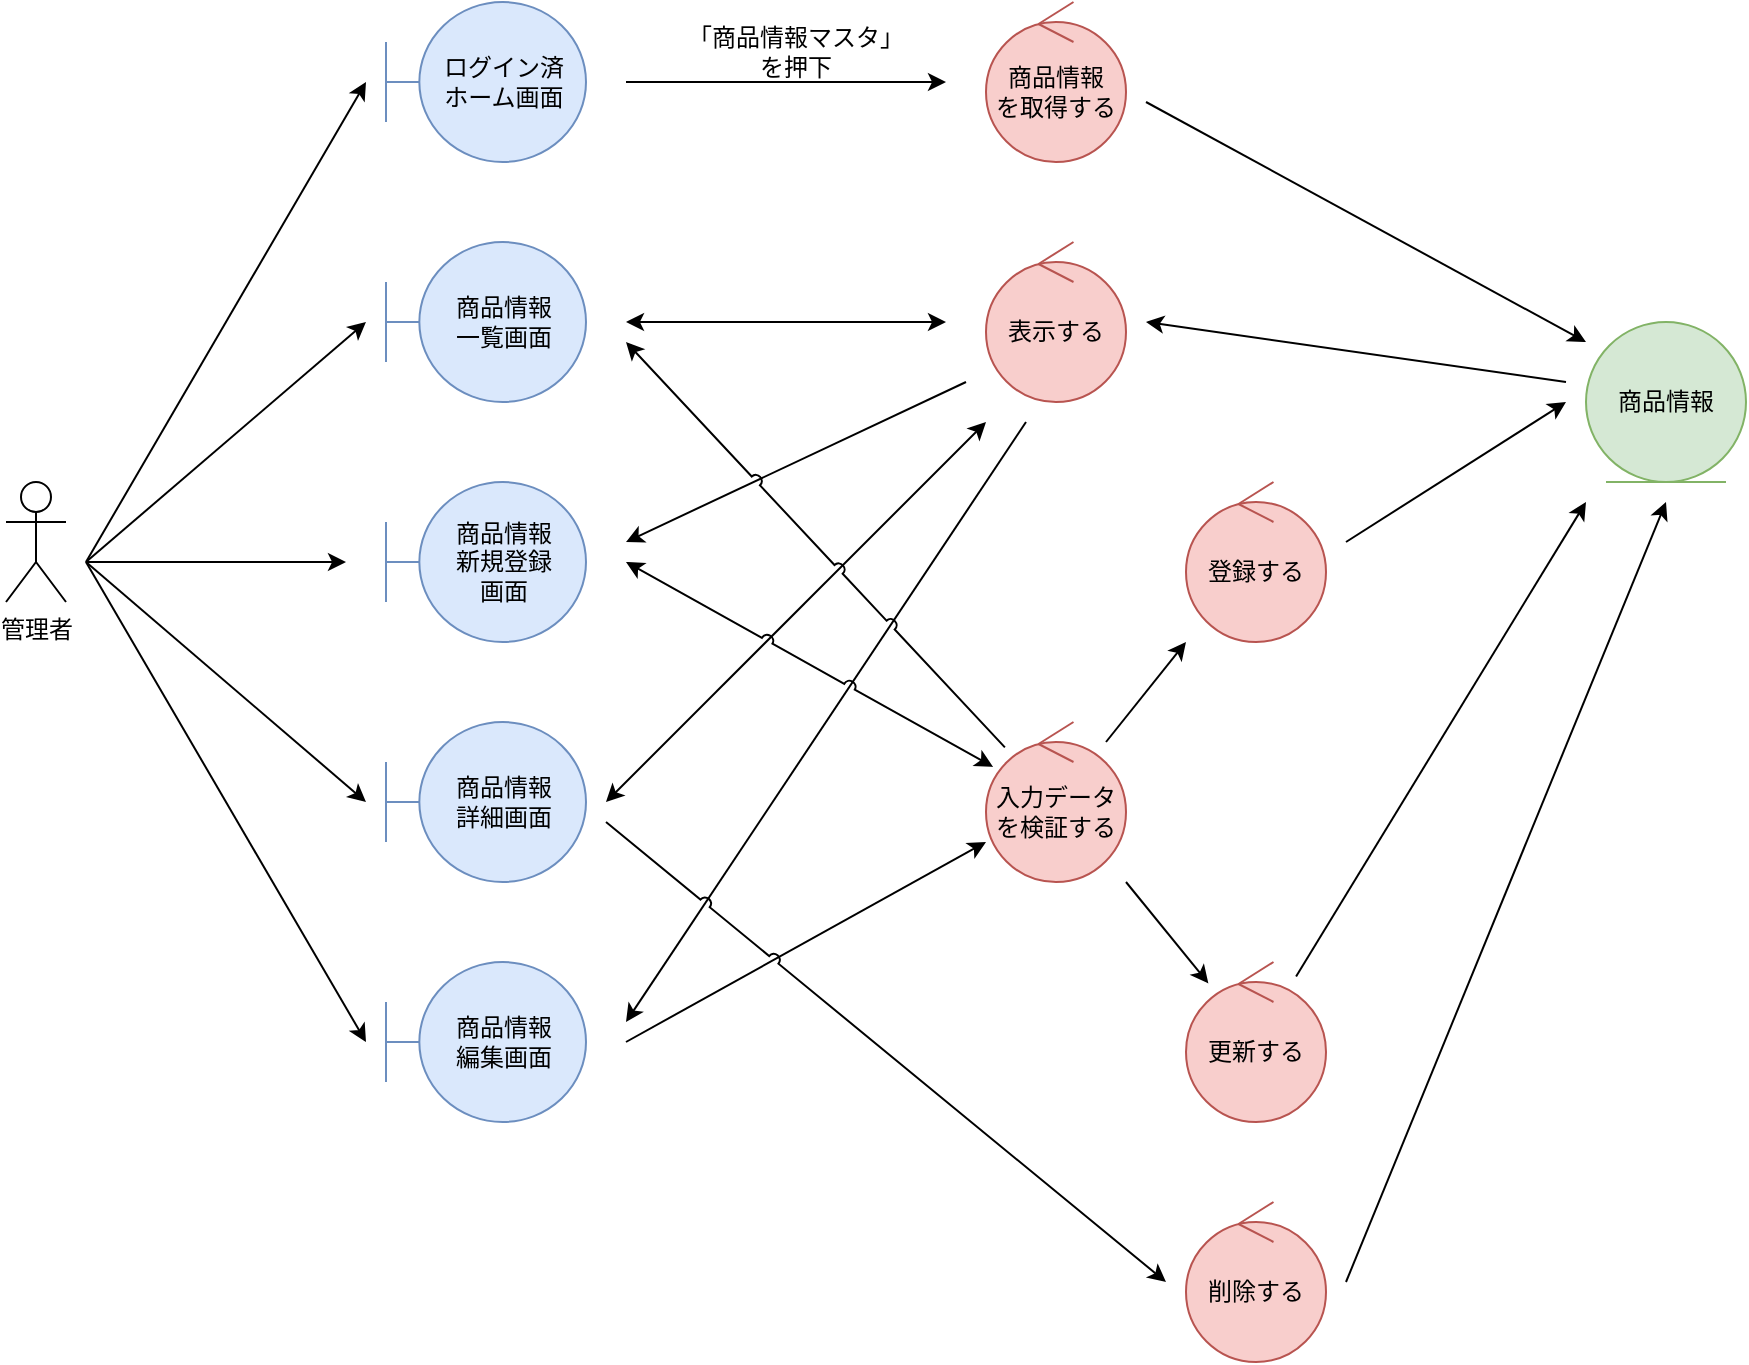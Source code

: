 <mxfile version="15.6.1" type="embed" pages="3">
    <diagram id="Sjt3ZE-SFFI1AHADIlB5" name="商品情報管理">
        <mxGraphModel dx="1919" dy="860" grid="1" gridSize="10" guides="1" tooltips="1" connect="1" arrows="1" fold="1" page="1" pageScale="1" pageWidth="827" pageHeight="1169" math="0" shadow="0">
            <root>
                <mxCell id="0"/>
                <mxCell id="1" parent="0"/>
                <mxCell id="34" value="管理者" style="shape=umlActor;verticalLabelPosition=bottom;verticalAlign=top;html=1;" parent="1" vertex="1">
                    <mxGeometry x="-70" y="280" width="30" height="60" as="geometry"/>
                </mxCell>
                <mxCell id="35" value="ログイン済&lt;br&gt;ホーム画面" style="shape=umlBoundary;whiteSpace=wrap;html=1;fillColor=#dae8fc;strokeColor=#6c8ebf;" parent="1" vertex="1">
                    <mxGeometry x="120" y="40" width="100" height="80" as="geometry"/>
                </mxCell>
                <mxCell id="36" value="商品情報&lt;br&gt;一覧画面" style="shape=umlBoundary;whiteSpace=wrap;html=1;fillColor=#dae8fc;strokeColor=#6c8ebf;" parent="1" vertex="1">
                    <mxGeometry x="120" y="160" width="100" height="80" as="geometry"/>
                </mxCell>
                <mxCell id="37" value="商品情報&lt;br&gt;新規登録&lt;br&gt;画面" style="shape=umlBoundary;whiteSpace=wrap;html=1;fillColor=#dae8fc;strokeColor=#6c8ebf;" parent="1" vertex="1">
                    <mxGeometry x="120" y="280" width="100" height="80" as="geometry"/>
                </mxCell>
                <mxCell id="38" value="商品情報&lt;br&gt;を取得する" style="ellipse;shape=umlControl;whiteSpace=wrap;html=1;fillColor=#f8cecc;strokeColor=#b85450;" parent="1" vertex="1">
                    <mxGeometry x="420" y="40" width="70" height="80" as="geometry"/>
                </mxCell>
                <mxCell id="39" value="商品情報" style="ellipse;shape=umlEntity;whiteSpace=wrap;html=1;fillColor=#d5e8d4;strokeColor=#82b366;" parent="1" vertex="1">
                    <mxGeometry x="720" y="200" width="80" height="80" as="geometry"/>
                </mxCell>
                <mxCell id="40" value="表示する" style="ellipse;shape=umlControl;whiteSpace=wrap;html=1;fillColor=#f8cecc;strokeColor=#b85450;" parent="1" vertex="1">
                    <mxGeometry x="420" y="160" width="70" height="80" as="geometry"/>
                </mxCell>
                <mxCell id="41" value="登録する" style="ellipse;shape=umlControl;whiteSpace=wrap;html=1;fillColor=#f8cecc;strokeColor=#b85450;" parent="1" vertex="1">
                    <mxGeometry x="520" y="280" width="70" height="80" as="geometry"/>
                </mxCell>
                <mxCell id="42" value="商品情報&lt;br&gt;詳細画面" style="shape=umlBoundary;whiteSpace=wrap;html=1;fillColor=#dae8fc;strokeColor=#6c8ebf;" parent="1" vertex="1">
                    <mxGeometry x="120" y="400" width="100" height="80" as="geometry"/>
                </mxCell>
                <mxCell id="43" value="更新する" style="ellipse;shape=umlControl;whiteSpace=wrap;html=1;fillColor=#f8cecc;strokeColor=#b85450;" parent="1" vertex="1">
                    <mxGeometry x="520" y="520" width="70" height="80" as="geometry"/>
                </mxCell>
                <mxCell id="44" value="" style="endArrow=classic;html=1;rounded=0;" parent="1" edge="1">
                    <mxGeometry width="50" height="50" relative="1" as="geometry">
                        <mxPoint x="240" y="80" as="sourcePoint"/>
                        <mxPoint x="400" y="80" as="targetPoint"/>
                    </mxGeometry>
                </mxCell>
                <mxCell id="45" value="" style="endArrow=classic;html=1;rounded=0;" parent="1" edge="1">
                    <mxGeometry width="50" height="50" relative="1" as="geometry">
                        <mxPoint x="410" y="230" as="sourcePoint"/>
                        <mxPoint x="240" y="310" as="targetPoint"/>
                    </mxGeometry>
                </mxCell>
                <mxCell id="46" value="商品情報&lt;br&gt;編集画面" style="shape=umlBoundary;whiteSpace=wrap;html=1;fillColor=#dae8fc;strokeColor=#6c8ebf;" parent="1" vertex="1">
                    <mxGeometry x="120" y="520" width="100" height="80" as="geometry"/>
                </mxCell>
                <mxCell id="47" value="「商品情報マスタ」&lt;br&gt;を押下" style="text;html=1;strokeColor=none;fillColor=none;align=center;verticalAlign=middle;whiteSpace=wrap;rounded=0;" parent="1" vertex="1">
                    <mxGeometry x="270" y="50" width="110" height="30" as="geometry"/>
                </mxCell>
                <mxCell id="48" value="" style="endArrow=classic;html=1;rounded=0;" parent="1" edge="1">
                    <mxGeometry width="50" height="50" relative="1" as="geometry">
                        <mxPoint x="-30" y="320" as="sourcePoint"/>
                        <mxPoint x="110" y="80" as="targetPoint"/>
                    </mxGeometry>
                </mxCell>
                <mxCell id="49" value="" style="endArrow=classic;html=1;rounded=0;" parent="1" edge="1">
                    <mxGeometry width="50" height="50" relative="1" as="geometry">
                        <mxPoint x="-30" y="320" as="sourcePoint"/>
                        <mxPoint x="100" y="320" as="targetPoint"/>
                    </mxGeometry>
                </mxCell>
                <mxCell id="50" value="" style="endArrow=classic;html=1;rounded=0;" parent="1" edge="1">
                    <mxGeometry width="50" height="50" relative="1" as="geometry">
                        <mxPoint x="-30" y="320" as="sourcePoint"/>
                        <mxPoint x="110" y="440" as="targetPoint"/>
                    </mxGeometry>
                </mxCell>
                <mxCell id="51" value="" style="endArrow=classic;html=1;rounded=0;" parent="1" edge="1">
                    <mxGeometry width="50" height="50" relative="1" as="geometry">
                        <mxPoint x="-30" y="320" as="sourcePoint"/>
                        <mxPoint x="110" y="560" as="targetPoint"/>
                    </mxGeometry>
                </mxCell>
                <mxCell id="52" value="" style="endArrow=classic;html=1;rounded=0;" parent="1" edge="1">
                    <mxGeometry width="50" height="50" relative="1" as="geometry">
                        <mxPoint x="-30" y="320" as="sourcePoint"/>
                        <mxPoint x="110" y="200" as="targetPoint"/>
                    </mxGeometry>
                </mxCell>
                <mxCell id="53" value="" style="endArrow=classic;startArrow=classic;html=1;rounded=0;" parent="1" edge="1">
                    <mxGeometry width="50" height="50" relative="1" as="geometry">
                        <mxPoint x="240" y="200" as="sourcePoint"/>
                        <mxPoint x="400" y="200" as="targetPoint"/>
                    </mxGeometry>
                </mxCell>
                <mxCell id="58" value="入力データを検証する" style="ellipse;shape=umlControl;whiteSpace=wrap;html=1;fillColor=#f8cecc;strokeColor=#b85450;" parent="1" vertex="1">
                    <mxGeometry x="420" y="400" width="70" height="80" as="geometry"/>
                </mxCell>
                <mxCell id="59" value="削除する" style="ellipse;shape=umlControl;whiteSpace=wrap;html=1;fillColor=#f8cecc;strokeColor=#b85450;" parent="1" vertex="1">
                    <mxGeometry x="520" y="640" width="70" height="80" as="geometry"/>
                </mxCell>
                <mxCell id="60" value="" style="endArrow=classic;html=1;rounded=0;" parent="1" edge="1">
                    <mxGeometry width="50" height="50" relative="1" as="geometry">
                        <mxPoint x="480" y="410" as="sourcePoint"/>
                        <mxPoint x="520" y="360" as="targetPoint"/>
                    </mxGeometry>
                </mxCell>
                <mxCell id="61" value="" style="endArrow=classic;html=1;rounded=0;entryX=0;entryY=0.75;entryDx=0;entryDy=0;entryPerimeter=0;" parent="1" target="58" edge="1">
                    <mxGeometry width="50" height="50" relative="1" as="geometry">
                        <mxPoint x="240" y="560" as="sourcePoint"/>
                        <mxPoint x="410" y="440" as="targetPoint"/>
                    </mxGeometry>
                </mxCell>
                <mxCell id="62" value="" style="endArrow=classic;html=1;rounded=0;" parent="1" target="43" edge="1">
                    <mxGeometry width="50" height="50" relative="1" as="geometry">
                        <mxPoint x="490" y="480" as="sourcePoint"/>
                        <mxPoint x="550" y="380" as="targetPoint"/>
                    </mxGeometry>
                </mxCell>
                <mxCell id="63" value="" style="endArrow=classic;html=1;rounded=0;" parent="1" edge="1">
                    <mxGeometry width="50" height="50" relative="1" as="geometry">
                        <mxPoint x="600" y="310" as="sourcePoint"/>
                        <mxPoint x="710" y="240" as="targetPoint"/>
                    </mxGeometry>
                </mxCell>
                <mxCell id="64" value="" style="endArrow=classic;html=1;rounded=0;" parent="1" source="43" edge="1">
                    <mxGeometry width="50" height="50" relative="1" as="geometry">
                        <mxPoint x="600" y="560" as="sourcePoint"/>
                        <mxPoint x="720" y="290" as="targetPoint"/>
                    </mxGeometry>
                </mxCell>
                <mxCell id="65" value="" style="endArrow=classic;html=1;rounded=0;" parent="1" edge="1">
                    <mxGeometry width="50" height="50" relative="1" as="geometry">
                        <mxPoint x="600" y="680" as="sourcePoint"/>
                        <mxPoint x="760" y="290" as="targetPoint"/>
                    </mxGeometry>
                </mxCell>
                <mxCell id="66" value="" style="endArrow=classic;html=1;rounded=0;" parent="1" edge="1">
                    <mxGeometry width="50" height="50" relative="1" as="geometry">
                        <mxPoint x="500" y="90" as="sourcePoint"/>
                        <mxPoint x="720" y="210" as="targetPoint"/>
                    </mxGeometry>
                </mxCell>
                <mxCell id="67" value="" style="endArrow=classic;html=1;rounded=0;jumpStyle=none;" parent="1" edge="1">
                    <mxGeometry width="50" height="50" relative="1" as="geometry">
                        <mxPoint x="440" y="250" as="sourcePoint"/>
                        <mxPoint x="240" y="550" as="targetPoint"/>
                    </mxGeometry>
                </mxCell>
                <mxCell id="68" value="" style="endArrow=classic;startArrow=classic;html=1;rounded=0;jumpStyle=none;" parent="1" edge="1">
                    <mxGeometry width="50" height="50" relative="1" as="geometry">
                        <mxPoint x="230" y="440" as="sourcePoint"/>
                        <mxPoint x="420" y="250" as="targetPoint"/>
                    </mxGeometry>
                </mxCell>
                <mxCell id="69" value="" style="endArrow=classic;html=1;rounded=0;jumpStyle=arc;" parent="1" source="58" edge="1">
                    <mxGeometry width="50" height="50" relative="1" as="geometry">
                        <mxPoint x="450" y="260" as="sourcePoint"/>
                        <mxPoint x="240" y="210" as="targetPoint"/>
                    </mxGeometry>
                </mxCell>
                <mxCell id="71" value="" style="endArrow=classic;html=1;rounded=0;" parent="1" edge="1">
                    <mxGeometry width="50" height="50" relative="1" as="geometry">
                        <mxPoint x="710" y="230" as="sourcePoint"/>
                        <mxPoint x="500" y="200" as="targetPoint"/>
                    </mxGeometry>
                </mxCell>
                <mxCell id="72" value="" style="endArrow=classic;html=1;rounded=0;jumpStyle=arc;startArrow=classic;startFill=1;" parent="1" target="58" edge="1">
                    <mxGeometry width="50" height="50" relative="1" as="geometry">
                        <mxPoint x="240" y="320" as="sourcePoint"/>
                        <mxPoint x="460" y="320" as="targetPoint"/>
                    </mxGeometry>
                </mxCell>
                <mxCell id="73" value="" style="endArrow=classic;html=1;rounded=0;jumpStyle=arc;" parent="1" edge="1">
                    <mxGeometry width="50" height="50" relative="1" as="geometry">
                        <mxPoint x="230" y="450" as="sourcePoint"/>
                        <mxPoint x="510" y="680" as="targetPoint"/>
                    </mxGeometry>
                </mxCell>
            </root>
        </mxGraphModel>
    </diagram>
    <diagram id="833zbM6ukXLLUMzZ-yON" name="ベンチマークマスタ管理">
        <mxGraphModel dx="1737" dy="717" grid="1" gridSize="10" guides="1" tooltips="1" connect="1" arrows="1" fold="1" page="1" pageScale="1" pageWidth="827" pageHeight="1169" math="0" shadow="0">
            <root>
                <mxCell id="vt_Iw-wpivOB3l-9KgBU-0"/>
                <mxCell id="vt_Iw-wpivOB3l-9KgBU-1" parent="vt_Iw-wpivOB3l-9KgBU-0"/>
                <mxCell id="umbCUqlV6Kv5ittQlC07-0" value="管理者&lt;br&gt;正規社員" style="shape=umlActor;verticalLabelPosition=bottom;verticalAlign=top;html=1;" vertex="1" parent="vt_Iw-wpivOB3l-9KgBU-1">
                    <mxGeometry x="-70" y="280" width="30" height="60" as="geometry"/>
                </mxCell>
                <mxCell id="umbCUqlV6Kv5ittQlC07-1" value="ログイン済&lt;br&gt;ホーム画面" style="shape=umlBoundary;whiteSpace=wrap;html=1;fillColor=#dae8fc;strokeColor=#6c8ebf;" vertex="1" parent="vt_Iw-wpivOB3l-9KgBU-1">
                    <mxGeometry x="120" y="40" width="100" height="80" as="geometry"/>
                </mxCell>
                <mxCell id="umbCUqlV6Kv5ittQlC07-2" value="ベンチマーク&lt;br&gt;情報一覧画面" style="shape=umlBoundary;whiteSpace=wrap;html=1;fillColor=#dae8fc;strokeColor=#6c8ebf;" vertex="1" parent="vt_Iw-wpivOB3l-9KgBU-1">
                    <mxGeometry x="120" y="160" width="100" height="80" as="geometry"/>
                </mxCell>
                <mxCell id="umbCUqlV6Kv5ittQlC07-3" value="新規登録&lt;br&gt;画面" style="shape=umlBoundary;whiteSpace=wrap;html=1;fillColor=#dae8fc;strokeColor=#6c8ebf;" vertex="1" parent="vt_Iw-wpivOB3l-9KgBU-1">
                    <mxGeometry x="120" y="280" width="100" height="80" as="geometry"/>
                </mxCell>
                <mxCell id="umbCUqlV6Kv5ittQlC07-4" value="商品情報&lt;br&gt;を取得する" style="ellipse;shape=umlControl;whiteSpace=wrap;html=1;fillColor=#f8cecc;strokeColor=#b85450;" vertex="1" parent="vt_Iw-wpivOB3l-9KgBU-1">
                    <mxGeometry x="420" y="40" width="70" height="80" as="geometry"/>
                </mxCell>
                <mxCell id="umbCUqlV6Kv5ittQlC07-5" value="商品情報" style="ellipse;shape=umlEntity;whiteSpace=wrap;html=1;fillColor=#d5e8d4;strokeColor=#82b366;" vertex="1" parent="vt_Iw-wpivOB3l-9KgBU-1">
                    <mxGeometry x="720" y="200" width="80" height="80" as="geometry"/>
                </mxCell>
                <mxCell id="umbCUqlV6Kv5ittQlC07-6" value="表示する" style="ellipse;shape=umlControl;whiteSpace=wrap;html=1;fillColor=#f8cecc;strokeColor=#b85450;" vertex="1" parent="vt_Iw-wpivOB3l-9KgBU-1">
                    <mxGeometry x="420" y="160" width="70" height="80" as="geometry"/>
                </mxCell>
                <mxCell id="umbCUqlV6Kv5ittQlC07-7" value="登録する" style="ellipse;shape=umlControl;whiteSpace=wrap;html=1;fillColor=#f8cecc;strokeColor=#b85450;" vertex="1" parent="vt_Iw-wpivOB3l-9KgBU-1">
                    <mxGeometry x="520" y="280" width="70" height="80" as="geometry"/>
                </mxCell>
                <mxCell id="umbCUqlV6Kv5ittQlC07-8" value="詳細画面" style="shape=umlBoundary;whiteSpace=wrap;html=1;fillColor=#dae8fc;strokeColor=#6c8ebf;" vertex="1" parent="vt_Iw-wpivOB3l-9KgBU-1">
                    <mxGeometry x="120" y="400" width="100" height="80" as="geometry"/>
                </mxCell>
                <mxCell id="umbCUqlV6Kv5ittQlC07-9" value="更新する" style="ellipse;shape=umlControl;whiteSpace=wrap;html=1;fillColor=#f8cecc;strokeColor=#b85450;" vertex="1" parent="vt_Iw-wpivOB3l-9KgBU-1">
                    <mxGeometry x="520" y="520" width="70" height="80" as="geometry"/>
                </mxCell>
                <mxCell id="umbCUqlV6Kv5ittQlC07-10" value="" style="endArrow=classic;html=1;rounded=0;" edge="1" parent="vt_Iw-wpivOB3l-9KgBU-1">
                    <mxGeometry width="50" height="50" relative="1" as="geometry">
                        <mxPoint x="240" y="80" as="sourcePoint"/>
                        <mxPoint x="400" y="80" as="targetPoint"/>
                    </mxGeometry>
                </mxCell>
                <mxCell id="umbCUqlV6Kv5ittQlC07-12" value="編集画面" style="shape=umlBoundary;whiteSpace=wrap;html=1;fillColor=#dae8fc;strokeColor=#6c8ebf;" vertex="1" parent="vt_Iw-wpivOB3l-9KgBU-1">
                    <mxGeometry x="120" y="520" width="100" height="80" as="geometry"/>
                </mxCell>
                <mxCell id="umbCUqlV6Kv5ittQlC07-13" value="「ベンチマークマスタ情報」&lt;br&gt;を押下" style="text;html=1;strokeColor=none;fillColor=none;align=center;verticalAlign=middle;whiteSpace=wrap;rounded=0;" vertex="1" parent="vt_Iw-wpivOB3l-9KgBU-1">
                    <mxGeometry x="230" y="50" width="170" height="30" as="geometry"/>
                </mxCell>
                <mxCell id="umbCUqlV6Kv5ittQlC07-14" value="" style="endArrow=classic;html=1;rounded=0;" edge="1" parent="vt_Iw-wpivOB3l-9KgBU-1">
                    <mxGeometry width="50" height="50" relative="1" as="geometry">
                        <mxPoint x="-30" y="320" as="sourcePoint"/>
                        <mxPoint x="110" y="80" as="targetPoint"/>
                    </mxGeometry>
                </mxCell>
                <mxCell id="umbCUqlV6Kv5ittQlC07-15" value="" style="endArrow=classic;html=1;rounded=0;" edge="1" parent="vt_Iw-wpivOB3l-9KgBU-1">
                    <mxGeometry width="50" height="50" relative="1" as="geometry">
                        <mxPoint x="-30" y="320" as="sourcePoint"/>
                        <mxPoint x="100" y="320" as="targetPoint"/>
                    </mxGeometry>
                </mxCell>
                <mxCell id="umbCUqlV6Kv5ittQlC07-16" value="" style="endArrow=classic;html=1;rounded=0;" edge="1" parent="vt_Iw-wpivOB3l-9KgBU-1">
                    <mxGeometry width="50" height="50" relative="1" as="geometry">
                        <mxPoint x="-30" y="320" as="sourcePoint"/>
                        <mxPoint x="110" y="440" as="targetPoint"/>
                    </mxGeometry>
                </mxCell>
                <mxCell id="umbCUqlV6Kv5ittQlC07-17" value="" style="endArrow=classic;html=1;rounded=0;" edge="1" parent="vt_Iw-wpivOB3l-9KgBU-1">
                    <mxGeometry width="50" height="50" relative="1" as="geometry">
                        <mxPoint x="-30" y="320" as="sourcePoint"/>
                        <mxPoint x="110" y="560" as="targetPoint"/>
                    </mxGeometry>
                </mxCell>
                <mxCell id="umbCUqlV6Kv5ittQlC07-18" value="" style="endArrow=classic;html=1;rounded=0;" edge="1" parent="vt_Iw-wpivOB3l-9KgBU-1">
                    <mxGeometry width="50" height="50" relative="1" as="geometry">
                        <mxPoint x="-30" y="320" as="sourcePoint"/>
                        <mxPoint x="110" y="200" as="targetPoint"/>
                    </mxGeometry>
                </mxCell>
                <mxCell id="umbCUqlV6Kv5ittQlC07-20" value="入力データを検証する" style="ellipse;shape=umlControl;whiteSpace=wrap;html=1;fillColor=#f8cecc;strokeColor=#b85450;" vertex="1" parent="vt_Iw-wpivOB3l-9KgBU-1">
                    <mxGeometry x="420" y="400" width="70" height="80" as="geometry"/>
                </mxCell>
                <mxCell id="umbCUqlV6Kv5ittQlC07-21" value="削除する" style="ellipse;shape=umlControl;whiteSpace=wrap;html=1;fillColor=#f8cecc;strokeColor=#b85450;" vertex="1" parent="vt_Iw-wpivOB3l-9KgBU-1">
                    <mxGeometry x="520" y="640" width="70" height="80" as="geometry"/>
                </mxCell>
                <mxCell id="umbCUqlV6Kv5ittQlC07-28" value="" style="endArrow=classic;html=1;rounded=0;" edge="1" parent="vt_Iw-wpivOB3l-9KgBU-1">
                    <mxGeometry width="50" height="50" relative="1" as="geometry">
                        <mxPoint x="500" y="90" as="sourcePoint"/>
                        <mxPoint x="720" y="210" as="targetPoint"/>
                    </mxGeometry>
                </mxCell>
                <mxCell id="umbCUqlV6Kv5ittQlC07-35" value="" style="endArrow=classic;html=1;rounded=0;" edge="1" parent="vt_Iw-wpivOB3l-9KgBU-1">
                    <mxGeometry width="50" height="50" relative="1" as="geometry">
                        <mxPoint x="710" y="220" as="sourcePoint"/>
                        <mxPoint x="500" y="200" as="targetPoint"/>
                    </mxGeometry>
                </mxCell>
                <mxCell id="umbCUqlV6Kv5ittQlC07-36" value="" style="endArrow=classic;html=1;rounded=0;startArrow=classic;startFill=1;" edge="1" parent="vt_Iw-wpivOB3l-9KgBU-1">
                    <mxGeometry width="50" height="50" relative="1" as="geometry">
                        <mxPoint x="410" y="200" as="sourcePoint"/>
                        <mxPoint x="240" y="200.0" as="targetPoint"/>
                    </mxGeometry>
                </mxCell>
                <mxCell id="umbCUqlV6Kv5ittQlC07-37" value="" style="endArrow=classic;html=1;rounded=0;" edge="1" parent="vt_Iw-wpivOB3l-9KgBU-1">
                    <mxGeometry width="50" height="50" relative="1" as="geometry">
                        <mxPoint x="410" y="210" as="sourcePoint"/>
                        <mxPoint x="240" y="320" as="targetPoint"/>
                    </mxGeometry>
                </mxCell>
                <mxCell id="umbCUqlV6Kv5ittQlC07-39" value="" style="endArrow=classic;html=1;rounded=0;startArrow=none;startFill=0;" edge="1" parent="vt_Iw-wpivOB3l-9KgBU-1" source="umbCUqlV6Kv5ittQlC07-20">
                    <mxGeometry width="50" height="50" relative="1" as="geometry">
                        <mxPoint x="250.0" y="340" as="sourcePoint"/>
                        <mxPoint x="520" y="360" as="targetPoint"/>
                    </mxGeometry>
                </mxCell>
                <mxCell id="umbCUqlV6Kv5ittQlC07-40" value="" style="endArrow=classic;html=1;rounded=0;startArrow=none;startFill=0;" edge="1" parent="vt_Iw-wpivOB3l-9KgBU-1">
                    <mxGeometry width="50" height="50" relative="1" as="geometry">
                        <mxPoint x="600" y="310" as="sourcePoint"/>
                        <mxPoint x="710" y="230" as="targetPoint"/>
                    </mxGeometry>
                </mxCell>
                <mxCell id="umbCUqlV6Kv5ittQlC07-41" value="" style="endArrow=classic;html=1;rounded=0;startArrow=classic;startFill=1;" edge="1" parent="vt_Iw-wpivOB3l-9KgBU-1">
                    <mxGeometry width="50" height="50" relative="1" as="geometry">
                        <mxPoint x="410" y="220" as="sourcePoint"/>
                        <mxPoint x="240" y="440" as="targetPoint"/>
                    </mxGeometry>
                </mxCell>
                <mxCell id="umbCUqlV6Kv5ittQlC07-42" value="" style="endArrow=classic;html=1;rounded=0;" edge="1" parent="vt_Iw-wpivOB3l-9KgBU-1">
                    <mxGeometry width="50" height="50" relative="1" as="geometry">
                        <mxPoint x="440" y="250" as="sourcePoint"/>
                        <mxPoint x="240" y="560" as="targetPoint"/>
                    </mxGeometry>
                </mxCell>
                <mxCell id="umbCUqlV6Kv5ittQlC07-43" value="" style="endArrow=classic;html=1;rounded=0;endFill=1;startArrow=classic;startFill=1;" edge="1" parent="vt_Iw-wpivOB3l-9KgBU-1">
                    <mxGeometry width="50" height="50" relative="1" as="geometry">
                        <mxPoint x="410" y="460" as="sourcePoint"/>
                        <mxPoint x="240" y="570" as="targetPoint"/>
                    </mxGeometry>
                </mxCell>
                <mxCell id="umbCUqlV6Kv5ittQlC07-44" value="" style="endArrow=classic;html=1;rounded=0;startArrow=none;startFill=0;" edge="1" parent="vt_Iw-wpivOB3l-9KgBU-1" target="umbCUqlV6Kv5ittQlC07-9">
                    <mxGeometry width="50" height="50" relative="1" as="geometry">
                        <mxPoint x="489" y="490" as="sourcePoint"/>
                        <mxPoint x="530" y="370" as="targetPoint"/>
                    </mxGeometry>
                </mxCell>
                <mxCell id="umbCUqlV6Kv5ittQlC07-45" value="" style="endArrow=classic;html=1;rounded=0;startArrow=none;startFill=0;" edge="1" parent="vt_Iw-wpivOB3l-9KgBU-1">
                    <mxGeometry width="50" height="50" relative="1" as="geometry">
                        <mxPoint x="600" y="560" as="sourcePoint"/>
                        <mxPoint x="710" y="250" as="targetPoint"/>
                    </mxGeometry>
                </mxCell>
                <mxCell id="umbCUqlV6Kv5ittQlC07-47" value="" style="endArrow=classic;html=1;rounded=0;startArrow=none;startFill=0;" edge="1" parent="vt_Iw-wpivOB3l-9KgBU-1">
                    <mxGeometry width="50" height="50" relative="1" as="geometry">
                        <mxPoint x="600" y="680" as="sourcePoint"/>
                        <mxPoint x="760" y="290" as="targetPoint"/>
                    </mxGeometry>
                </mxCell>
                <mxCell id="umbCUqlV6Kv5ittQlC07-38" value="" style="endArrow=classic;html=1;rounded=0;startArrow=classic;startFill=1;jumpStyle=arc;" edge="1" parent="vt_Iw-wpivOB3l-9KgBU-1">
                    <mxGeometry width="50" height="50" relative="1" as="geometry">
                        <mxPoint x="240" y="330" as="sourcePoint"/>
                        <mxPoint x="410" y="450" as="targetPoint"/>
                    </mxGeometry>
                </mxCell>
                <mxCell id="umbCUqlV6Kv5ittQlC07-46" value="" style="endArrow=classic;html=1;rounded=0;jumpStyle=arc;" edge="1" parent="vt_Iw-wpivOB3l-9KgBU-1">
                    <mxGeometry width="50" height="50" relative="1" as="geometry">
                        <mxPoint x="240" y="450" as="sourcePoint"/>
                        <mxPoint x="510" y="680" as="targetPoint"/>
                    </mxGeometry>
                </mxCell>
            </root>
        </mxGraphModel>
    </diagram>
    <diagram id="OvpScdd4KDrzfWwWWDi8" name="売上情報管理">
        <mxGraphModel dx="546" dy="430" grid="1" gridSize="10" guides="1" tooltips="1" connect="1" arrows="1" fold="1" page="1" pageScale="1" pageWidth="827" pageHeight="1169" math="0" shadow="0">
            <root>
                <mxCell id="C8GtgaMKqe1gccSzZxkh-0"/>
                <mxCell id="C8GtgaMKqe1gccSzZxkh-1" parent="C8GtgaMKqe1gccSzZxkh-0"/>
            </root>
        </mxGraphModel>
    </diagram>
</mxfile>